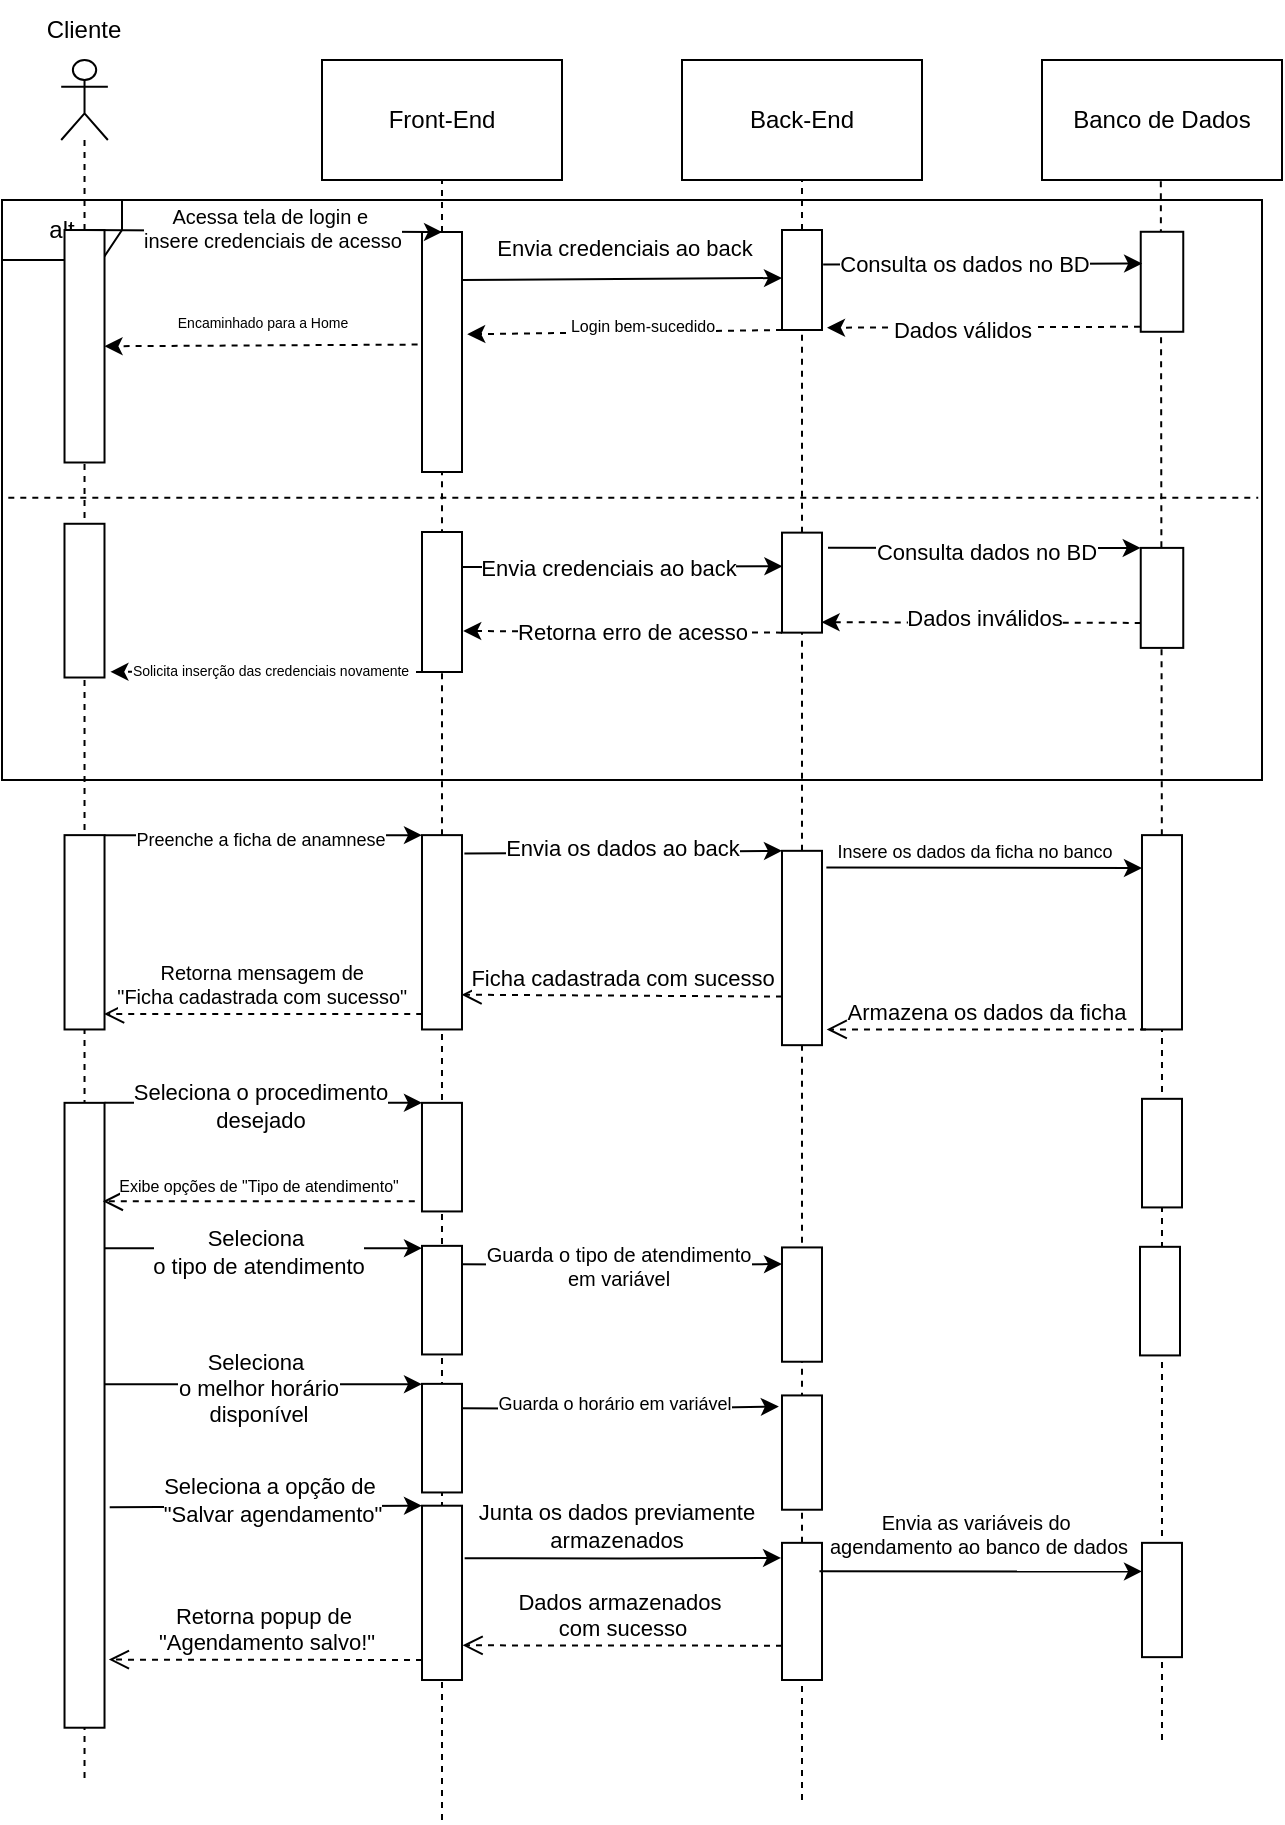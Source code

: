 <mxfile version="24.7.8">
  <diagram name="Página-1" id="zAhzZk6C6J3LCZy39KoO">
    <mxGraphModel dx="1050" dy="629" grid="1" gridSize="10" guides="1" tooltips="1" connect="1" arrows="1" fold="1" page="1" pageScale="1" pageWidth="827" pageHeight="1169" math="0" shadow="0">
      <root>
        <mxCell id="0" />
        <mxCell id="1" parent="0" />
        <mxCell id="sAqF98RAMmYJR-QfuIrQ-34" value="alt" style="shape=umlFrame;whiteSpace=wrap;html=1;pointerEvents=0;" parent="1" vertex="1">
          <mxGeometry x="10" y="160" width="630" height="290" as="geometry" />
        </mxCell>
        <mxCell id="2WHuvitsw0omxBKMZIGW-3" value="Front-End" style="rounded=0;whiteSpace=wrap;html=1;" parent="1" vertex="1">
          <mxGeometry x="170" y="90" width="120" height="60" as="geometry" />
        </mxCell>
        <mxCell id="2WHuvitsw0omxBKMZIGW-4" value="Back-End" style="rounded=0;whiteSpace=wrap;html=1;" parent="1" vertex="1">
          <mxGeometry x="350" y="90" width="120" height="60" as="geometry" />
        </mxCell>
        <mxCell id="2WHuvitsw0omxBKMZIGW-5" value="Banco de Dados" style="rounded=0;whiteSpace=wrap;html=1;" parent="1" vertex="1">
          <mxGeometry x="530" y="90" width="120" height="60" as="geometry" />
        </mxCell>
        <mxCell id="2WHuvitsw0omxBKMZIGW-6" value="" style="shape=umlLifeline;perimeter=lifelinePerimeter;whiteSpace=wrap;html=1;container=1;dropTarget=0;collapsible=0;recursiveResize=0;outlineConnect=0;portConstraint=eastwest;newEdgeStyle={&quot;curved&quot;:0,&quot;rounded&quot;:0};participant=umlActor;" parent="1" vertex="1">
          <mxGeometry x="39.6" y="90" width="23.33" height="860" as="geometry" />
        </mxCell>
        <mxCell id="2WHuvitsw0omxBKMZIGW-7" value="" style="endArrow=none;dashed=1;html=1;rounded=0;entryX=0.5;entryY=1;entryDx=0;entryDy=0;" parent="1" source="2WHuvitsw0omxBKMZIGW-10" target="2WHuvitsw0omxBKMZIGW-3" edge="1">
          <mxGeometry width="50" height="50" relative="1" as="geometry">
            <mxPoint x="420" y="860" as="sourcePoint" />
            <mxPoint x="620" y="280" as="targetPoint" />
          </mxGeometry>
        </mxCell>
        <mxCell id="2WHuvitsw0omxBKMZIGW-9" value="" style="endArrow=none;dashed=1;html=1;rounded=0;entryX=0.5;entryY=1;entryDx=0;entryDy=0;" parent="1" source="bz37QTvqOt53PFT2aKiD-9" edge="1">
          <mxGeometry width="50" height="50" relative="1" as="geometry">
            <mxPoint x="589.41" y="860" as="sourcePoint" />
            <mxPoint x="589.41" y="150" as="targetPoint" />
          </mxGeometry>
        </mxCell>
        <mxCell id="2WHuvitsw0omxBKMZIGW-13" value="" style="endArrow=none;dashed=1;html=1;rounded=0;" parent="1" source="bz37QTvqOt53PFT2aKiD-1" target="2WHuvitsw0omxBKMZIGW-10" edge="1">
          <mxGeometry width="50" height="50" relative="1" as="geometry">
            <mxPoint x="230" y="860" as="sourcePoint" />
            <mxPoint x="230" y="150" as="targetPoint" />
          </mxGeometry>
        </mxCell>
        <mxCell id="2WHuvitsw0omxBKMZIGW-10" value="" style="rounded=0;whiteSpace=wrap;html=1;rotation=90;" parent="1" vertex="1">
          <mxGeometry x="170" y="226" width="120" height="20" as="geometry" />
        </mxCell>
        <mxCell id="sAqF98RAMmYJR-QfuIrQ-7" value="" style="rounded=0;whiteSpace=wrap;html=1;rotation=90;" parent="1" vertex="1">
          <mxGeometry x="-6.86" y="223.13" width="116.24" height="20" as="geometry" />
        </mxCell>
        <mxCell id="sAqF98RAMmYJR-QfuIrQ-12" value="Cliente" style="text;html=1;align=center;verticalAlign=middle;whiteSpace=wrap;rounded=0;" parent="1" vertex="1">
          <mxGeometry x="21.25" y="60" width="60" height="30" as="geometry" />
        </mxCell>
        <mxCell id="sAqF98RAMmYJR-QfuIrQ-22" value="" style="endArrow=classic;html=1;rounded=0;exitX=0;exitY=0.5;exitDx=0;exitDy=0;entryX=0;entryY=0.5;entryDx=0;entryDy=0;" parent="1" source="sAqF98RAMmYJR-QfuIrQ-7" target="2WHuvitsw0omxBKMZIGW-10" edge="1">
          <mxGeometry width="50" height="50" relative="1" as="geometry">
            <mxPoint x="100" y="200" as="sourcePoint" />
            <mxPoint x="150" y="150" as="targetPoint" />
          </mxGeometry>
        </mxCell>
        <mxCell id="sAqF98RAMmYJR-QfuIrQ-23" value="&lt;font style=&quot;font-size: 10px;&quot;&gt;Acessa tela de login e&amp;nbsp;&lt;/font&gt;&lt;div style=&quot;font-size: 10px;&quot;&gt;&lt;font style=&quot;font-size: 10px;&quot;&gt;insere credenciais de acesso&lt;/font&gt;&lt;/div&gt;" style="edgeLabel;html=1;align=center;verticalAlign=middle;resizable=0;points=[];" parent="sAqF98RAMmYJR-QfuIrQ-22" vertex="1" connectable="0">
          <mxGeometry x="0.042" y="2" relative="1" as="geometry">
            <mxPoint as="offset" />
          </mxGeometry>
        </mxCell>
        <mxCell id="sAqF98RAMmYJR-QfuIrQ-24" value="" style="endArrow=none;dashed=1;html=1;rounded=0;entryX=0.5;entryY=1;entryDx=0;entryDy=0;" parent="1" source="sAqF98RAMmYJR-QfuIrQ-27" target="2WHuvitsw0omxBKMZIGW-4" edge="1">
          <mxGeometry width="50" height="50" relative="1" as="geometry">
            <mxPoint x="409.57" y="870" as="sourcePoint" />
            <mxPoint x="409.57" y="160" as="targetPoint" />
          </mxGeometry>
        </mxCell>
        <mxCell id="sAqF98RAMmYJR-QfuIrQ-26" value="" style="endArrow=classic;html=1;rounded=0;exitX=0.25;exitY=0;exitDx=0;exitDy=0;entryX=0.25;entryY=1;entryDx=0;entryDy=0;" parent="1" edge="1">
          <mxGeometry width="50" height="50" relative="1" as="geometry">
            <mxPoint x="240" y="200" as="sourcePoint" />
            <mxPoint x="400.0" y="199.0" as="targetPoint" />
          </mxGeometry>
        </mxCell>
        <mxCell id="sAqF98RAMmYJR-QfuIrQ-32" value="Envia credenciais ao back" style="edgeLabel;html=1;align=center;verticalAlign=middle;resizable=0;points=[];" parent="sAqF98RAMmYJR-QfuIrQ-26" vertex="1" connectable="0">
          <mxGeometry x="-0.292" y="2" relative="1" as="geometry">
            <mxPoint x="24" y="-14" as="offset" />
          </mxGeometry>
        </mxCell>
        <mxCell id="sAqF98RAMmYJR-QfuIrQ-31" value="" style="endArrow=none;dashed=1;html=1;rounded=0;" parent="1" source="sAqF98RAMmYJR-QfuIrQ-49" target="sAqF98RAMmYJR-QfuIrQ-27" edge="1">
          <mxGeometry width="50" height="50" relative="1" as="geometry">
            <mxPoint x="409.57" y="870" as="sourcePoint" />
            <mxPoint x="410" y="150" as="targetPoint" />
          </mxGeometry>
        </mxCell>
        <mxCell id="sAqF98RAMmYJR-QfuIrQ-27" value="" style="rounded=0;whiteSpace=wrap;html=1;rotation=90;" parent="1" vertex="1">
          <mxGeometry x="385" y="190" width="50" height="20" as="geometry" />
        </mxCell>
        <mxCell id="sAqF98RAMmYJR-QfuIrQ-33" value="" style="rounded=0;whiteSpace=wrap;html=1;rotation=90;" parent="1" vertex="1">
          <mxGeometry x="565" y="190.26" width="50" height="21.26" as="geometry" />
        </mxCell>
        <mxCell id="sAqF98RAMmYJR-QfuIrQ-35" value="" style="endArrow=classic;html=1;rounded=0;exitX=0.345;exitY=-0.029;exitDx=0;exitDy=0;entryX=0.372;entryY=1.062;entryDx=0;entryDy=0;entryPerimeter=0;exitPerimeter=0;" parent="1" source="sAqF98RAMmYJR-QfuIrQ-27" edge="1">
          <mxGeometry width="50" height="50" relative="1" as="geometry">
            <mxPoint x="422" y="188.5" as="sourcePoint" />
            <mxPoint x="580.052" y="191.77" as="targetPoint" />
          </mxGeometry>
        </mxCell>
        <mxCell id="sAqF98RAMmYJR-QfuIrQ-36" value="Consulta os dados no BD" style="edgeLabel;html=1;align=center;verticalAlign=middle;resizable=0;points=[];" parent="sAqF98RAMmYJR-QfuIrQ-35" vertex="1" connectable="0">
          <mxGeometry x="-0.113" relative="1" as="geometry">
            <mxPoint as="offset" />
          </mxGeometry>
        </mxCell>
        <mxCell id="sAqF98RAMmYJR-QfuIrQ-38" value="" style="html=1;labelBackgroundColor=#ffffff;startArrow=none;startFill=0;startSize=6;endArrow=classic;endFill=1;endSize=6;jettySize=auto;orthogonalLoop=1;strokeWidth=1;dashed=1;fontSize=14;rounded=0;exitX=0.95;exitY=1.017;exitDx=0;exitDy=0;exitPerimeter=0;entryX=0.977;entryY=-0.125;entryDx=0;entryDy=0;entryPerimeter=0;" parent="1" source="sAqF98RAMmYJR-QfuIrQ-33" target="sAqF98RAMmYJR-QfuIrQ-27" edge="1">
          <mxGeometry width="60" height="60" relative="1" as="geometry">
            <mxPoint x="470" y="250.26" as="sourcePoint" />
            <mxPoint x="530" y="190.26" as="targetPoint" />
          </mxGeometry>
        </mxCell>
        <mxCell id="sAqF98RAMmYJR-QfuIrQ-39" value="Dados válidos" style="edgeLabel;html=1;align=center;verticalAlign=middle;resizable=0;points=[];" parent="sAqF98RAMmYJR-QfuIrQ-38" vertex="1" connectable="0">
          <mxGeometry x="0.144" y="1" relative="1" as="geometry">
            <mxPoint as="offset" />
          </mxGeometry>
        </mxCell>
        <mxCell id="sAqF98RAMmYJR-QfuIrQ-40" value="" style="endArrow=none;dashed=1;html=1;rounded=0;entryX=0.997;entryY=0.503;entryDx=0;entryDy=0;entryPerimeter=0;exitX=0.005;exitY=0.503;exitDx=0;exitDy=0;exitPerimeter=0;" parent="1" edge="1">
          <mxGeometry width="50" height="50" relative="1" as="geometry">
            <mxPoint x="13.15" y="308.87" as="sourcePoint" />
            <mxPoint x="638.11" y="308.87" as="targetPoint" />
          </mxGeometry>
        </mxCell>
        <mxCell id="sAqF98RAMmYJR-QfuIrQ-41" value="" style="html=1;labelBackgroundColor=#ffffff;startArrow=none;startFill=0;startSize=6;endArrow=classic;endFill=1;endSize=6;jettySize=auto;orthogonalLoop=1;strokeWidth=1;dashed=1;fontSize=14;rounded=0;exitX=1;exitY=1;exitDx=0;exitDy=0;entryX=0.426;entryY=-0.13;entryDx=0;entryDy=0;entryPerimeter=0;" parent="1" source="sAqF98RAMmYJR-QfuIrQ-27" target="2WHuvitsw0omxBKMZIGW-10" edge="1">
          <mxGeometry width="60" height="60" relative="1" as="geometry">
            <mxPoint x="270" y="281.26" as="sourcePoint" />
            <mxPoint x="330" y="221.26" as="targetPoint" />
          </mxGeometry>
        </mxCell>
        <mxCell id="sAqF98RAMmYJR-QfuIrQ-42" value="&lt;font style=&quot;font-size: 8px;&quot;&gt;Login bem-sucedido&lt;/font&gt;" style="edgeLabel;html=1;align=center;verticalAlign=middle;resizable=0;points=[];" parent="sAqF98RAMmYJR-QfuIrQ-41" vertex="1" connectable="0">
          <mxGeometry x="0.258" y="-1" relative="1" as="geometry">
            <mxPoint x="29" y="-4" as="offset" />
          </mxGeometry>
        </mxCell>
        <mxCell id="sAqF98RAMmYJR-QfuIrQ-43" value="" style="html=1;labelBackgroundColor=#ffffff;startArrow=none;startFill=0;startSize=6;endArrow=classic;endFill=1;endSize=6;jettySize=auto;orthogonalLoop=1;strokeWidth=1;dashed=1;fontSize=14;rounded=0;exitX=0.469;exitY=1.11;exitDx=0;exitDy=0;exitPerimeter=0;entryX=0.5;entryY=0;entryDx=0;entryDy=0;" parent="1" source="2WHuvitsw0omxBKMZIGW-10" target="sAqF98RAMmYJR-QfuIrQ-7" edge="1">
          <mxGeometry width="60" height="60" relative="1" as="geometry">
            <mxPoint x="87.51" y="261.26" as="sourcePoint" />
            <mxPoint x="147.51" y="201.26" as="targetPoint" />
          </mxGeometry>
        </mxCell>
        <mxCell id="sAqF98RAMmYJR-QfuIrQ-44" value="&lt;font style=&quot;font-size: 7px;&quot;&gt;Encaminhado para a Home&lt;/font&gt;" style="edgeLabel;html=1;align=center;verticalAlign=middle;resizable=0;points=[];" parent="sAqF98RAMmYJR-QfuIrQ-43" vertex="1" connectable="0">
          <mxGeometry x="0.254" relative="1" as="geometry">
            <mxPoint x="20" y="-13" as="offset" />
          </mxGeometry>
        </mxCell>
        <mxCell id="sAqF98RAMmYJR-QfuIrQ-45" value="" style="rounded=0;whiteSpace=wrap;html=1;rotation=90;" parent="1" vertex="1">
          <mxGeometry x="12.81" y="350.32" width="76.87" height="20" as="geometry" />
        </mxCell>
        <mxCell id="sAqF98RAMmYJR-QfuIrQ-46" value="" style="rounded=0;whiteSpace=wrap;html=1;rotation=90;" parent="1" vertex="1">
          <mxGeometry x="195" y="351" width="70" height="20" as="geometry" />
        </mxCell>
        <mxCell id="sAqF98RAMmYJR-QfuIrQ-50" value="" style="endArrow=none;dashed=1;html=1;rounded=0;" parent="1" source="bz37QTvqOt53PFT2aKiD-6" target="sAqF98RAMmYJR-QfuIrQ-49" edge="1">
          <mxGeometry width="50" height="50" relative="1" as="geometry">
            <mxPoint x="409.57" y="870" as="sourcePoint" />
            <mxPoint x="410" y="225" as="targetPoint" />
          </mxGeometry>
        </mxCell>
        <mxCell id="sAqF98RAMmYJR-QfuIrQ-49" value="" style="rounded=0;whiteSpace=wrap;html=1;rotation=90;" parent="1" vertex="1">
          <mxGeometry x="385" y="341.32" width="50" height="20" as="geometry" />
        </mxCell>
        <mxCell id="sAqF98RAMmYJR-QfuIrQ-51" value="" style="rounded=0;whiteSpace=wrap;html=1;rotation=90;" parent="1" vertex="1">
          <mxGeometry x="565" y="348.32" width="50" height="21.26" as="geometry" />
        </mxCell>
        <mxCell id="sAqF98RAMmYJR-QfuIrQ-52" value="" style="endArrow=classic;html=1;rounded=0;exitX=0.25;exitY=0;exitDx=0;exitDy=0;entryX=0.336;entryY=0.99;entryDx=0;entryDy=0;entryPerimeter=0;" parent="1" source="sAqF98RAMmYJR-QfuIrQ-46" target="sAqF98RAMmYJR-QfuIrQ-49" edge="1">
          <mxGeometry width="50" height="50" relative="1" as="geometry">
            <mxPoint x="280" y="371.58" as="sourcePoint" />
            <mxPoint x="330" y="321.58" as="targetPoint" />
          </mxGeometry>
        </mxCell>
        <mxCell id="sAqF98RAMmYJR-QfuIrQ-53" value="Envia credenciais ao back" style="edgeLabel;html=1;align=center;verticalAlign=middle;resizable=0;points=[];" parent="sAqF98RAMmYJR-QfuIrQ-52" vertex="1" connectable="0">
          <mxGeometry x="-0.094" relative="1" as="geometry">
            <mxPoint as="offset" />
          </mxGeometry>
        </mxCell>
        <mxCell id="sAqF98RAMmYJR-QfuIrQ-54" value="" style="endArrow=classic;html=1;rounded=0;exitX=0.152;exitY=-0.15;exitDx=0;exitDy=0;exitPerimeter=0;entryX=0;entryY=1;entryDx=0;entryDy=0;" parent="1" source="sAqF98RAMmYJR-QfuIrQ-49" target="sAqF98RAMmYJR-QfuIrQ-51" edge="1">
          <mxGeometry width="50" height="50" relative="1" as="geometry">
            <mxPoint x="460" y="376.32" as="sourcePoint" />
            <mxPoint x="510" y="326.32" as="targetPoint" />
          </mxGeometry>
        </mxCell>
        <mxCell id="sAqF98RAMmYJR-QfuIrQ-55" value="Consulta dados no BD" style="edgeLabel;html=1;align=center;verticalAlign=middle;resizable=0;points=[];" parent="sAqF98RAMmYJR-QfuIrQ-54" vertex="1" connectable="0">
          <mxGeometry x="0.013" y="-2" relative="1" as="geometry">
            <mxPoint as="offset" />
          </mxGeometry>
        </mxCell>
        <mxCell id="sAqF98RAMmYJR-QfuIrQ-56" value="" style="html=1;labelBackgroundColor=#ffffff;startArrow=none;startFill=0;startSize=6;endArrow=classic;endFill=1;endSize=6;jettySize=auto;orthogonalLoop=1;strokeWidth=1;dashed=1;fontSize=14;rounded=0;exitX=0.75;exitY=1;exitDx=0;exitDy=0;entryX=0.896;entryY=0.01;entryDx=0;entryDy=0;entryPerimeter=0;" parent="1" source="sAqF98RAMmYJR-QfuIrQ-51" target="sAqF98RAMmYJR-QfuIrQ-49" edge="1">
          <mxGeometry width="60" height="60" relative="1" as="geometry">
            <mxPoint x="470" y="421.32" as="sourcePoint" />
            <mxPoint x="530" y="361.32" as="targetPoint" />
          </mxGeometry>
        </mxCell>
        <mxCell id="sAqF98RAMmYJR-QfuIrQ-57" value="Dados inválidos" style="edgeLabel;html=1;align=center;verticalAlign=middle;resizable=0;points=[];" parent="sAqF98RAMmYJR-QfuIrQ-56" vertex="1" connectable="0">
          <mxGeometry x="0.306" y="-2" relative="1" as="geometry">
            <mxPoint x="25" as="offset" />
          </mxGeometry>
        </mxCell>
        <mxCell id="sAqF98RAMmYJR-QfuIrQ-58" value="" style="html=1;labelBackgroundColor=#ffffff;startArrow=none;startFill=0;startSize=6;endArrow=classic;endFill=1;endSize=6;jettySize=auto;orthogonalLoop=1;strokeWidth=1;dashed=1;fontSize=14;rounded=0;exitX=1;exitY=1;exitDx=0;exitDy=0;entryX=0.707;entryY=-0.03;entryDx=0;entryDy=0;entryPerimeter=0;" parent="1" source="sAqF98RAMmYJR-QfuIrQ-49" target="sAqF98RAMmYJR-QfuIrQ-46" edge="1">
          <mxGeometry width="60" height="60" relative="1" as="geometry">
            <mxPoint x="280" y="440" as="sourcePoint" />
            <mxPoint x="340" y="380" as="targetPoint" />
          </mxGeometry>
        </mxCell>
        <mxCell id="sAqF98RAMmYJR-QfuIrQ-60" value="Retorna erro de acesso" style="edgeLabel;html=1;align=center;verticalAlign=middle;resizable=0;points=[];" parent="sAqF98RAMmYJR-QfuIrQ-58" vertex="1" connectable="0">
          <mxGeometry x="-0.684" y="-1" relative="1" as="geometry">
            <mxPoint x="-50" y="1" as="offset" />
          </mxGeometry>
        </mxCell>
        <mxCell id="sAqF98RAMmYJR-QfuIrQ-61" value="" style="html=1;labelBackgroundColor=#ffffff;startArrow=none;startFill=0;startSize=6;endArrow=classic;endFill=1;endSize=6;jettySize=auto;orthogonalLoop=1;strokeWidth=1;dashed=1;fontSize=14;rounded=0;exitX=1;exitY=1;exitDx=0;exitDy=0;entryX=0.963;entryY=-0.148;entryDx=0;entryDy=0;entryPerimeter=0;" parent="1" source="sAqF98RAMmYJR-QfuIrQ-46" target="sAqF98RAMmYJR-QfuIrQ-45" edge="1">
          <mxGeometry width="60" height="60" relative="1" as="geometry">
            <mxPoint x="120" y="401.32" as="sourcePoint" />
            <mxPoint x="180" y="341.32" as="targetPoint" />
          </mxGeometry>
        </mxCell>
        <mxCell id="sAqF98RAMmYJR-QfuIrQ-62" value="&lt;font style=&quot;font-size: 7px;&quot;&gt;Solicita inserção das credenciais novamente&lt;/font&gt;" style="edgeLabel;html=1;align=center;verticalAlign=middle;resizable=0;points=[];" parent="sAqF98RAMmYJR-QfuIrQ-61" vertex="1" connectable="0">
          <mxGeometry x="0.521" y="-2" relative="1" as="geometry">
            <mxPoint x="42" as="offset" />
          </mxGeometry>
        </mxCell>
        <mxCell id="sAqF98RAMmYJR-QfuIrQ-63" value="" style="rounded=0;whiteSpace=wrap;html=1;rotation=90;" parent="1" vertex="1">
          <mxGeometry x="2.68" y="516.15" width="97.17" height="20" as="geometry" />
        </mxCell>
        <mxCell id="bz37QTvqOt53PFT2aKiD-2" value="" style="endArrow=none;dashed=1;html=1;rounded=0;" parent="1" target="bz37QTvqOt53PFT2aKiD-1" edge="1">
          <mxGeometry width="50" height="50" relative="1" as="geometry">
            <mxPoint x="230" y="970" as="sourcePoint" />
            <mxPoint x="230" y="296" as="targetPoint" />
          </mxGeometry>
        </mxCell>
        <mxCell id="bz37QTvqOt53PFT2aKiD-1" value="" style="rounded=0;whiteSpace=wrap;html=1;rotation=90;" parent="1" vertex="1">
          <mxGeometry x="181.41" y="516.15" width="97.17" height="20" as="geometry" />
        </mxCell>
        <mxCell id="bz37QTvqOt53PFT2aKiD-3" value="" style="endArrow=classic;html=1;rounded=0;exitX=0;exitY=0;exitDx=0;exitDy=0;entryX=0;entryY=1;entryDx=0;entryDy=0;" parent="1" source="sAqF98RAMmYJR-QfuIrQ-63" target="bz37QTvqOt53PFT2aKiD-1" edge="1">
          <mxGeometry width="50" height="50" relative="1" as="geometry">
            <mxPoint x="145" y="516.15" as="sourcePoint" />
            <mxPoint x="195" y="466.15" as="targetPoint" />
          </mxGeometry>
        </mxCell>
        <mxCell id="bz37QTvqOt53PFT2aKiD-4" value="&lt;font style=&quot;font-size: 9px;&quot;&gt;Preenche a ficha de anamnese&lt;/font&gt;" style="edgeLabel;html=1;align=center;verticalAlign=middle;resizable=0;points=[];" parent="bz37QTvqOt53PFT2aKiD-3" vertex="1" connectable="0">
          <mxGeometry x="-0.134" y="-1" relative="1" as="geometry">
            <mxPoint x="9" as="offset" />
          </mxGeometry>
        </mxCell>
        <mxCell id="bz37QTvqOt53PFT2aKiD-5" value="" style="endArrow=classic;html=1;rounded=0;exitX=0.095;exitY=-0.06;exitDx=0;exitDy=0;exitPerimeter=0;entryX=0;entryY=1;entryDx=0;entryDy=0;" parent="1" source="bz37QTvqOt53PFT2aKiD-1" target="bz37QTvqOt53PFT2aKiD-6" edge="1">
          <mxGeometry width="50" height="50" relative="1" as="geometry">
            <mxPoint x="278.58" y="530" as="sourcePoint" />
            <mxPoint x="340" y="490" as="targetPoint" />
          </mxGeometry>
        </mxCell>
        <mxCell id="bz37QTvqOt53PFT2aKiD-8" value="Envia os dados ao back" style="edgeLabel;html=1;align=center;verticalAlign=middle;resizable=0;points=[];" parent="bz37QTvqOt53PFT2aKiD-5" vertex="1" connectable="0">
          <mxGeometry x="-0.012" y="2" relative="1" as="geometry">
            <mxPoint as="offset" />
          </mxGeometry>
        </mxCell>
        <mxCell id="bz37QTvqOt53PFT2aKiD-7" value="" style="endArrow=none;dashed=1;html=1;rounded=0;" parent="1" target="bz37QTvqOt53PFT2aKiD-6" edge="1" source="MOA4l4O7mGKlcJG8dxGf-4">
          <mxGeometry width="50" height="50" relative="1" as="geometry">
            <mxPoint x="410" y="960" as="sourcePoint" />
            <mxPoint x="410" y="376" as="targetPoint" />
          </mxGeometry>
        </mxCell>
        <mxCell id="bz37QTvqOt53PFT2aKiD-6" value="" style="rounded=0;whiteSpace=wrap;html=1;rotation=90;" parent="1" vertex="1">
          <mxGeometry x="361.41" y="524" width="97.17" height="20" as="geometry" />
        </mxCell>
        <mxCell id="bz37QTvqOt53PFT2aKiD-10" value="" style="endArrow=none;dashed=1;html=1;rounded=0;" parent="1" target="bz37QTvqOt53PFT2aKiD-9" edge="1">
          <mxGeometry width="50" height="50" relative="1" as="geometry">
            <mxPoint x="590" y="930" as="sourcePoint" />
            <mxPoint x="589.41" y="150" as="targetPoint" />
          </mxGeometry>
        </mxCell>
        <mxCell id="bz37QTvqOt53PFT2aKiD-9" value="" style="rounded=0;whiteSpace=wrap;html=1;rotation=90;" parent="1" vertex="1">
          <mxGeometry x="541.41" y="516.15" width="97.17" height="20" as="geometry" />
        </mxCell>
        <mxCell id="bz37QTvqOt53PFT2aKiD-11" value="" style="endArrow=classic;html=1;rounded=0;exitX=0.086;exitY=-0.109;exitDx=0;exitDy=0;exitPerimeter=0;" parent="1" source="bz37QTvqOt53PFT2aKiD-6" edge="1">
          <mxGeometry width="50" height="50" relative="1" as="geometry">
            <mxPoint x="435" y="510" as="sourcePoint" />
            <mxPoint x="580" y="494" as="targetPoint" />
          </mxGeometry>
        </mxCell>
        <mxCell id="bz37QTvqOt53PFT2aKiD-12" value="&lt;font style=&quot;font-size: 9px;&quot;&gt;Insere os dados da ficha no banco&lt;/font&gt;" style="edgeLabel;html=1;align=center;verticalAlign=middle;resizable=0;points=[];" parent="bz37QTvqOt53PFT2aKiD-11" vertex="1" connectable="0">
          <mxGeometry x="0.257" relative="1" as="geometry">
            <mxPoint x="-25" y="-9" as="offset" />
          </mxGeometry>
        </mxCell>
        <mxCell id="bz37QTvqOt53PFT2aKiD-13" value="Armazena os dados da ficha" style="html=1;verticalAlign=bottom;endArrow=open;dashed=1;endSize=8;curved=0;rounded=0;exitX=1;exitY=1;exitDx=0;exitDy=0;entryX=0.919;entryY=-0.017;entryDx=0;entryDy=0;entryPerimeter=0;" parent="1" edge="1">
          <mxGeometry relative="1" as="geometry">
            <mxPoint x="581.995" y="574.735" as="sourcePoint" />
            <mxPoint x="422.335" y="574.714" as="targetPoint" />
          </mxGeometry>
        </mxCell>
        <mxCell id="bz37QTvqOt53PFT2aKiD-14" value="Ficha cadastrada com sucesso" style="html=1;verticalAlign=bottom;endArrow=open;dashed=1;endSize=8;curved=0;rounded=0;exitX=0.75;exitY=1;exitDx=0;exitDy=0;entryX=0.821;entryY=0.011;entryDx=0;entryDy=0;entryPerimeter=0;" parent="1" source="bz37QTvqOt53PFT2aKiD-6" target="bz37QTvqOt53PFT2aKiD-1" edge="1">
          <mxGeometry relative="1" as="geometry">
            <mxPoint x="370" y="530" as="sourcePoint" />
            <mxPoint x="290" y="530" as="targetPoint" />
          </mxGeometry>
        </mxCell>
        <mxCell id="bz37QTvqOt53PFT2aKiD-15" value="&lt;font style=&quot;font-size: 10px;&quot;&gt;Retorna mensagem de&amp;nbsp;&lt;/font&gt;&lt;div style=&quot;font-size: 10px;&quot;&gt;&lt;font style=&quot;font-size: 10px;&quot;&gt;&quot;Ficha cadastrada com sucesso&quot;&amp;nbsp;&lt;/font&gt;&lt;/div&gt;" style="html=1;verticalAlign=bottom;endArrow=open;dashed=1;endSize=8;curved=0;rounded=0;exitX=0.92;exitY=0.994;exitDx=0;exitDy=0;exitPerimeter=0;entryX=0.92;entryY=0.012;entryDx=0;entryDy=0;entryPerimeter=0;" parent="1" source="bz37QTvqOt53PFT2aKiD-1" target="sAqF98RAMmYJR-QfuIrQ-63" edge="1">
          <mxGeometry relative="1" as="geometry">
            <mxPoint x="200" y="570" as="sourcePoint" />
            <mxPoint x="120" y="570" as="targetPoint" />
          </mxGeometry>
        </mxCell>
        <mxCell id="7rSxl8c8R6jLU0aq6uj3-14" style="edgeStyle=orthogonalEdgeStyle;rounded=0;orthogonalLoop=1;jettySize=auto;html=1;entryX=0.5;entryY=1;entryDx=0;entryDy=0;" parent="1" edge="1">
          <mxGeometry relative="1" as="geometry">
            <mxPoint x="61.26" y="684.08" as="sourcePoint" />
            <mxPoint x="220" y="684.08" as="targetPoint" />
          </mxGeometry>
        </mxCell>
        <mxCell id="7rSxl8c8R6jLU0aq6uj3-15" value="Seleciona&amp;nbsp;&lt;div&gt;o tipo de atendimento&lt;/div&gt;" style="edgeLabel;html=1;align=center;verticalAlign=middle;resizable=0;points=[];" parent="7rSxl8c8R6jLU0aq6uj3-14" vertex="1" connectable="0">
          <mxGeometry x="0.152" y="-2" relative="1" as="geometry">
            <mxPoint x="-15" as="offset" />
          </mxGeometry>
        </mxCell>
        <mxCell id="7rSxl8c8R6jLU0aq6uj3-1" value="" style="rounded=0;whiteSpace=wrap;html=1;rotation=90;" parent="1" vertex="1">
          <mxGeometry x="-104.96" y="757.64" width="312.44" height="20" as="geometry" />
        </mxCell>
        <mxCell id="7rSxl8c8R6jLU0aq6uj3-2" value="" style="endArrow=classic;html=1;rounded=0;exitX=0;exitY=0;exitDx=0;exitDy=0;entryX=0;entryY=1;entryDx=0;entryDy=0;" parent="1" source="7rSxl8c8R6jLU0aq6uj3-1" target="7rSxl8c8R6jLU0aq6uj3-3" edge="1">
          <mxGeometry width="50" height="50" relative="1" as="geometry">
            <mxPoint x="99.85" y="660" as="sourcePoint" />
            <mxPoint x="149.85" y="610" as="targetPoint" />
          </mxGeometry>
        </mxCell>
        <mxCell id="7rSxl8c8R6jLU0aq6uj3-4" value="Seleciona o procedimento&lt;div&gt;desejado&lt;/div&gt;" style="edgeLabel;html=1;align=center;verticalAlign=middle;resizable=0;points=[];" parent="7rSxl8c8R6jLU0aq6uj3-2" vertex="1" connectable="0">
          <mxGeometry x="-0.124" y="-1" relative="1" as="geometry">
            <mxPoint x="8" as="offset" />
          </mxGeometry>
        </mxCell>
        <mxCell id="7rSxl8c8R6jLU0aq6uj3-3" value="" style="rounded=0;whiteSpace=wrap;html=1;rotation=90;" parent="1" vertex="1">
          <mxGeometry x="202.84" y="628.57" width="54.3" height="20" as="geometry" />
        </mxCell>
        <mxCell id="7rSxl8c8R6jLU0aq6uj3-5" value="" style="rounded=0;whiteSpace=wrap;html=1;rotation=90;" parent="1" vertex="1">
          <mxGeometry x="381.42" y="702.29" width="57.15" height="20" as="geometry" />
        </mxCell>
        <mxCell id="7rSxl8c8R6jLU0aq6uj3-10" value="&lt;font style=&quot;font-size: 8px;&quot;&gt;Exibe opções de &quot;Tipo de atendimento&quot;&lt;/font&gt;" style="html=1;verticalAlign=bottom;endArrow=open;dashed=1;endSize=8;curved=0;rounded=0;exitX=0.468;exitY=1.18;exitDx=0;exitDy=0;exitPerimeter=0;entryX=0.447;entryY=0.043;entryDx=0;entryDy=0;entryPerimeter=0;" parent="1" edge="1">
          <mxGeometry relative="1" as="geometry">
            <mxPoint x="216.395" y="660.675" as="sourcePoint" />
            <mxPoint x="60.4" y="660.622" as="targetPoint" />
          </mxGeometry>
        </mxCell>
        <mxCell id="7rSxl8c8R6jLU0aq6uj3-17" style="edgeStyle=orthogonalEdgeStyle;rounded=0;orthogonalLoop=1;jettySize=auto;html=1;entryX=0.46;entryY=1;entryDx=0;entryDy=0;entryPerimeter=0;" parent="1" edge="1">
          <mxGeometry relative="1" as="geometry">
            <mxPoint x="240" y="692.081" as="sourcePoint" />
            <mxPoint x="399.995" y="692.004" as="targetPoint" />
          </mxGeometry>
        </mxCell>
        <mxCell id="7rSxl8c8R6jLU0aq6uj3-18" value="&lt;font style=&quot;font-size: 10px;&quot;&gt;Guarda o tipo de atendimento&lt;/font&gt;&lt;div style=&quot;font-size: 10px;&quot;&gt;&lt;font style=&quot;font-size: 10px;&quot;&gt;em variável&lt;/font&gt;&lt;/div&gt;" style="edgeLabel;html=1;align=center;verticalAlign=middle;resizable=0;points=[];" parent="7rSxl8c8R6jLU0aq6uj3-17" vertex="1" connectable="0">
          <mxGeometry x="-0.034" relative="1" as="geometry">
            <mxPoint as="offset" />
          </mxGeometry>
        </mxCell>
        <mxCell id="7rSxl8c8R6jLU0aq6uj3-13" value="" style="rounded=0;whiteSpace=wrap;html=1;rotation=90;" parent="1" vertex="1">
          <mxGeometry x="202.85" y="700.08" width="54.3" height="20" as="geometry" />
        </mxCell>
        <mxCell id="7rSxl8c8R6jLU0aq6uj3-16" value="" style="rounded=0;whiteSpace=wrap;html=1;rotation=90;" parent="1" vertex="1">
          <mxGeometry x="562.85" y="626.56" width="54.3" height="20" as="geometry" />
        </mxCell>
        <mxCell id="7rSxl8c8R6jLU0aq6uj3-21" value="" style="rounded=0;whiteSpace=wrap;html=1;rotation=90;" parent="1" vertex="1">
          <mxGeometry x="561.85" y="700.56" width="54.3" height="20" as="geometry" />
        </mxCell>
        <mxCell id="7rSxl8c8R6jLU0aq6uj3-23" value="" style="rounded=0;whiteSpace=wrap;html=1;rotation=90;" parent="1" vertex="1">
          <mxGeometry x="202.85" y="769.08" width="54.3" height="20" as="geometry" />
        </mxCell>
        <mxCell id="7rSxl8c8R6jLU0aq6uj3-24" style="edgeStyle=orthogonalEdgeStyle;rounded=0;orthogonalLoop=1;jettySize=auto;html=1;entryX=0.5;entryY=1;entryDx=0;entryDy=0;" parent="1" edge="1">
          <mxGeometry relative="1" as="geometry">
            <mxPoint x="61.26" y="752.08" as="sourcePoint" />
            <mxPoint x="220" y="752.08" as="targetPoint" />
          </mxGeometry>
        </mxCell>
        <mxCell id="7rSxl8c8R6jLU0aq6uj3-25" value="Seleciona&amp;nbsp;&lt;div&gt;o melhor horário&lt;/div&gt;&lt;div&gt;disponível&lt;/div&gt;" style="edgeLabel;html=1;align=center;verticalAlign=middle;resizable=0;points=[];" parent="7rSxl8c8R6jLU0aq6uj3-24" vertex="1" connectable="0">
          <mxGeometry x="0.152" y="-2" relative="1" as="geometry">
            <mxPoint x="-15" as="offset" />
          </mxGeometry>
        </mxCell>
        <mxCell id="7rSxl8c8R6jLU0aq6uj3-27" value="" style="rounded=0;whiteSpace=wrap;html=1;rotation=90;" parent="1" vertex="1">
          <mxGeometry x="381.42" y="776.29" width="57.15" height="20" as="geometry" />
        </mxCell>
        <mxCell id="7rSxl8c8R6jLU0aq6uj3-28" style="edgeStyle=orthogonalEdgeStyle;rounded=0;orthogonalLoop=1;jettySize=auto;html=1;entryX=0.36;entryY=1.078;entryDx=0;entryDy=0;entryPerimeter=0;" parent="1" edge="1">
          <mxGeometry relative="1" as="geometry">
            <mxPoint x="240" y="764.082" as="sourcePoint" />
            <mxPoint x="398.435" y="763.289" as="targetPoint" />
          </mxGeometry>
        </mxCell>
        <mxCell id="7rSxl8c8R6jLU0aq6uj3-30" value="&lt;font style=&quot;font-size: 9px;&quot;&gt;Guarda o horário em variável&lt;/font&gt;" style="edgeLabel;html=1;align=center;verticalAlign=middle;resizable=0;points=[];" parent="7rSxl8c8R6jLU0aq6uj3-28" vertex="1" connectable="0">
          <mxGeometry x="-0.297" relative="1" as="geometry">
            <mxPoint x="20" y="-4" as="offset" />
          </mxGeometry>
        </mxCell>
        <mxCell id="MOA4l4O7mGKlcJG8dxGf-1" value="" style="endArrow=classic;html=1;rounded=0;exitX=0.647;exitY=-0.13;exitDx=0;exitDy=0;entryX=0;entryY=1;entryDx=0;entryDy=0;exitPerimeter=0;" edge="1" parent="1" source="7rSxl8c8R6jLU0aq6uj3-1" target="MOA4l4O7mGKlcJG8dxGf-2">
          <mxGeometry width="50" height="50" relative="1" as="geometry">
            <mxPoint x="110" y="860" as="sourcePoint" />
            <mxPoint x="159.38" y="810" as="targetPoint" />
          </mxGeometry>
        </mxCell>
        <mxCell id="MOA4l4O7mGKlcJG8dxGf-3" value="Seleciona a opção de&amp;nbsp;&lt;div&gt;&quot;Salvar agendamento&quot;&lt;/div&gt;" style="edgeLabel;html=1;align=center;verticalAlign=middle;resizable=0;points=[];" vertex="1" connectable="0" parent="MOA4l4O7mGKlcJG8dxGf-1">
          <mxGeometry x="0.037" y="3" relative="1" as="geometry">
            <mxPoint as="offset" />
          </mxGeometry>
        </mxCell>
        <mxCell id="MOA4l4O7mGKlcJG8dxGf-7" style="edgeStyle=orthogonalEdgeStyle;rounded=0;orthogonalLoop=1;jettySize=auto;html=1;entryX=0.11;entryY=1.024;entryDx=0;entryDy=0;entryPerimeter=0;exitX=0.302;exitY=-0.066;exitDx=0;exitDy=0;exitPerimeter=0;" edge="1" parent="1" source="MOA4l4O7mGKlcJG8dxGf-2" target="MOA4l4O7mGKlcJG8dxGf-4">
          <mxGeometry relative="1" as="geometry">
            <mxPoint x="310" y="840" as="targetPoint" />
          </mxGeometry>
        </mxCell>
        <mxCell id="MOA4l4O7mGKlcJG8dxGf-9" value="Junta os dados previamente&lt;div&gt;armazenados&lt;/div&gt;" style="edgeLabel;html=1;align=center;verticalAlign=middle;resizable=0;points=[];" vertex="1" connectable="0" parent="MOA4l4O7mGKlcJG8dxGf-7">
          <mxGeometry x="0.05" relative="1" as="geometry">
            <mxPoint x="-7" y="-16" as="offset" />
          </mxGeometry>
        </mxCell>
        <mxCell id="MOA4l4O7mGKlcJG8dxGf-2" value="" style="rounded=0;whiteSpace=wrap;html=1;rotation=90;" vertex="1" parent="1">
          <mxGeometry x="186.43" y="846.43" width="87.15" height="20" as="geometry" />
        </mxCell>
        <mxCell id="MOA4l4O7mGKlcJG8dxGf-5" value="" style="endArrow=none;dashed=1;html=1;rounded=0;" edge="1" parent="1" target="MOA4l4O7mGKlcJG8dxGf-4">
          <mxGeometry width="50" height="50" relative="1" as="geometry">
            <mxPoint x="410" y="960" as="sourcePoint" />
            <mxPoint x="410" y="583" as="targetPoint" />
          </mxGeometry>
        </mxCell>
        <mxCell id="MOA4l4O7mGKlcJG8dxGf-4" value="" style="rounded=0;whiteSpace=wrap;html=1;rotation=90;" vertex="1" parent="1">
          <mxGeometry x="375.71" y="855.71" width="68.58" height="20" as="geometry" />
        </mxCell>
        <mxCell id="MOA4l4O7mGKlcJG8dxGf-8" value="" style="rounded=0;whiteSpace=wrap;html=1;rotation=90;" vertex="1" parent="1">
          <mxGeometry x="561.42" y="850" width="57.15" height="20" as="geometry" />
        </mxCell>
        <mxCell id="MOA4l4O7mGKlcJG8dxGf-10" value="" style="endArrow=classic;html=1;rounded=0;exitX=0.208;exitY=0.064;exitDx=0;exitDy=0;entryX=0.25;entryY=1;entryDx=0;entryDy=0;exitPerimeter=0;" edge="1" parent="1" source="MOA4l4O7mGKlcJG8dxGf-4" target="MOA4l4O7mGKlcJG8dxGf-8">
          <mxGeometry width="50" height="50" relative="1" as="geometry">
            <mxPoint x="460" y="860" as="sourcePoint" />
            <mxPoint x="510" y="810" as="targetPoint" />
          </mxGeometry>
        </mxCell>
        <mxCell id="MOA4l4O7mGKlcJG8dxGf-11" value="&lt;font style=&quot;font-size: 10px;&quot;&gt;Envia as variáveis do&amp;nbsp;&lt;/font&gt;&lt;div style=&quot;font-size: 10px;&quot;&gt;&lt;font style=&quot;font-size: 10px;&quot;&gt;agendamento ao banco de dados&lt;/font&gt;&lt;/div&gt;" style="edgeLabel;html=1;align=center;verticalAlign=middle;resizable=0;points=[];" vertex="1" connectable="0" parent="MOA4l4O7mGKlcJG8dxGf-10">
          <mxGeometry x="0.232" y="1" relative="1" as="geometry">
            <mxPoint x="-20" y="-18" as="offset" />
          </mxGeometry>
        </mxCell>
        <mxCell id="MOA4l4O7mGKlcJG8dxGf-12" value="Dados armazenados&amp;nbsp;&lt;div&gt;com sucesso&lt;/div&gt;" style="html=1;verticalAlign=bottom;endArrow=open;dashed=1;endSize=8;curved=0;rounded=0;exitX=0.75;exitY=1;exitDx=0;exitDy=0;entryX=0.801;entryY=-0.014;entryDx=0;entryDy=0;entryPerimeter=0;" edge="1" parent="1" source="MOA4l4O7mGKlcJG8dxGf-4" target="MOA4l4O7mGKlcJG8dxGf-2">
          <mxGeometry relative="1" as="geometry">
            <mxPoint x="370" y="880" as="sourcePoint" />
            <mxPoint x="240" y="880" as="targetPoint" />
          </mxGeometry>
        </mxCell>
        <mxCell id="MOA4l4O7mGKlcJG8dxGf-13" value="Retorna popup de&amp;nbsp;&lt;div&gt;&quot;Agendamento salvo!&quot;&lt;/div&gt;" style="html=1;verticalAlign=bottom;endArrow=open;dashed=1;endSize=8;curved=0;rounded=0;exitX=0.885;exitY=1;exitDx=0;exitDy=0;exitPerimeter=0;entryX=0.891;entryY=-0.108;entryDx=0;entryDy=0;entryPerimeter=0;" edge="1" parent="1" source="MOA4l4O7mGKlcJG8dxGf-2" target="7rSxl8c8R6jLU0aq6uj3-1">
          <mxGeometry relative="1" as="geometry">
            <mxPoint x="181.41" y="890" as="sourcePoint" />
            <mxPoint x="101.41" y="890" as="targetPoint" />
          </mxGeometry>
        </mxCell>
      </root>
    </mxGraphModel>
  </diagram>
</mxfile>
